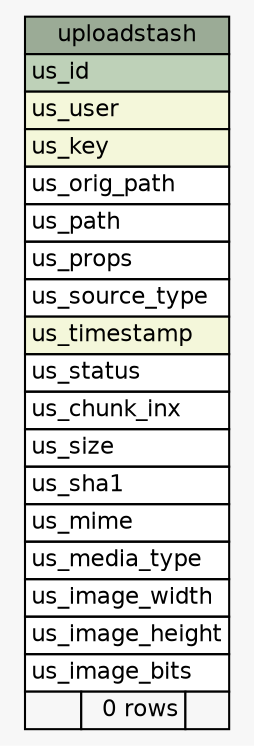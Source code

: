 // dot 2.38.0 on Linux 3.14.35-28.38.amzn1.x86_64
// SchemaSpy rev Unknown
digraph "uploadstash" {
  graph [
    rankdir="RL"
    bgcolor="#f7f7f7"
    nodesep="0.18"
    ranksep="0.46"
    fontname="Helvetica"
    fontsize="11"
  ];
  node [
    fontname="Helvetica"
    fontsize="11"
    shape="plaintext"
  ];
  edge [
    arrowsize="0.8"
  ];
  "uploadstash" [
    label=<
    <TABLE BORDER="0" CELLBORDER="1" CELLSPACING="0" BGCOLOR="#ffffff">
      <TR><TD COLSPAN="3" BGCOLOR="#9bab96" ALIGN="CENTER">uploadstash</TD></TR>
      <TR><TD PORT="us_id" COLSPAN="3" BGCOLOR="#bed1b8" ALIGN="LEFT">us_id</TD></TR>
      <TR><TD PORT="us_user" COLSPAN="3" BGCOLOR="#f4f7da" ALIGN="LEFT">us_user</TD></TR>
      <TR><TD PORT="us_key" COLSPAN="3" BGCOLOR="#f4f7da" ALIGN="LEFT">us_key</TD></TR>
      <TR><TD PORT="us_orig_path" COLSPAN="3" ALIGN="LEFT">us_orig_path</TD></TR>
      <TR><TD PORT="us_path" COLSPAN="3" ALIGN="LEFT">us_path</TD></TR>
      <TR><TD PORT="us_props" COLSPAN="3" ALIGN="LEFT">us_props</TD></TR>
      <TR><TD PORT="us_source_type" COLSPAN="3" ALIGN="LEFT">us_source_type</TD></TR>
      <TR><TD PORT="us_timestamp" COLSPAN="3" BGCOLOR="#f4f7da" ALIGN="LEFT">us_timestamp</TD></TR>
      <TR><TD PORT="us_status" COLSPAN="3" ALIGN="LEFT">us_status</TD></TR>
      <TR><TD PORT="us_chunk_inx" COLSPAN="3" ALIGN="LEFT">us_chunk_inx</TD></TR>
      <TR><TD PORT="us_size" COLSPAN="3" ALIGN="LEFT">us_size</TD></TR>
      <TR><TD PORT="us_sha1" COLSPAN="3" ALIGN="LEFT">us_sha1</TD></TR>
      <TR><TD PORT="us_mime" COLSPAN="3" ALIGN="LEFT">us_mime</TD></TR>
      <TR><TD PORT="us_media_type" COLSPAN="3" ALIGN="LEFT">us_media_type</TD></TR>
      <TR><TD PORT="us_image_width" COLSPAN="3" ALIGN="LEFT">us_image_width</TD></TR>
      <TR><TD PORT="us_image_height" COLSPAN="3" ALIGN="LEFT">us_image_height</TD></TR>
      <TR><TD PORT="us_image_bits" COLSPAN="3" ALIGN="LEFT">us_image_bits</TD></TR>
      <TR><TD ALIGN="LEFT" BGCOLOR="#f7f7f7">  </TD><TD ALIGN="RIGHT" BGCOLOR="#f7f7f7">0 rows</TD><TD ALIGN="RIGHT" BGCOLOR="#f7f7f7">  </TD></TR>
    </TABLE>>
    URL="tables/uploadstash.html"
    tooltip="uploadstash"
  ];
}
